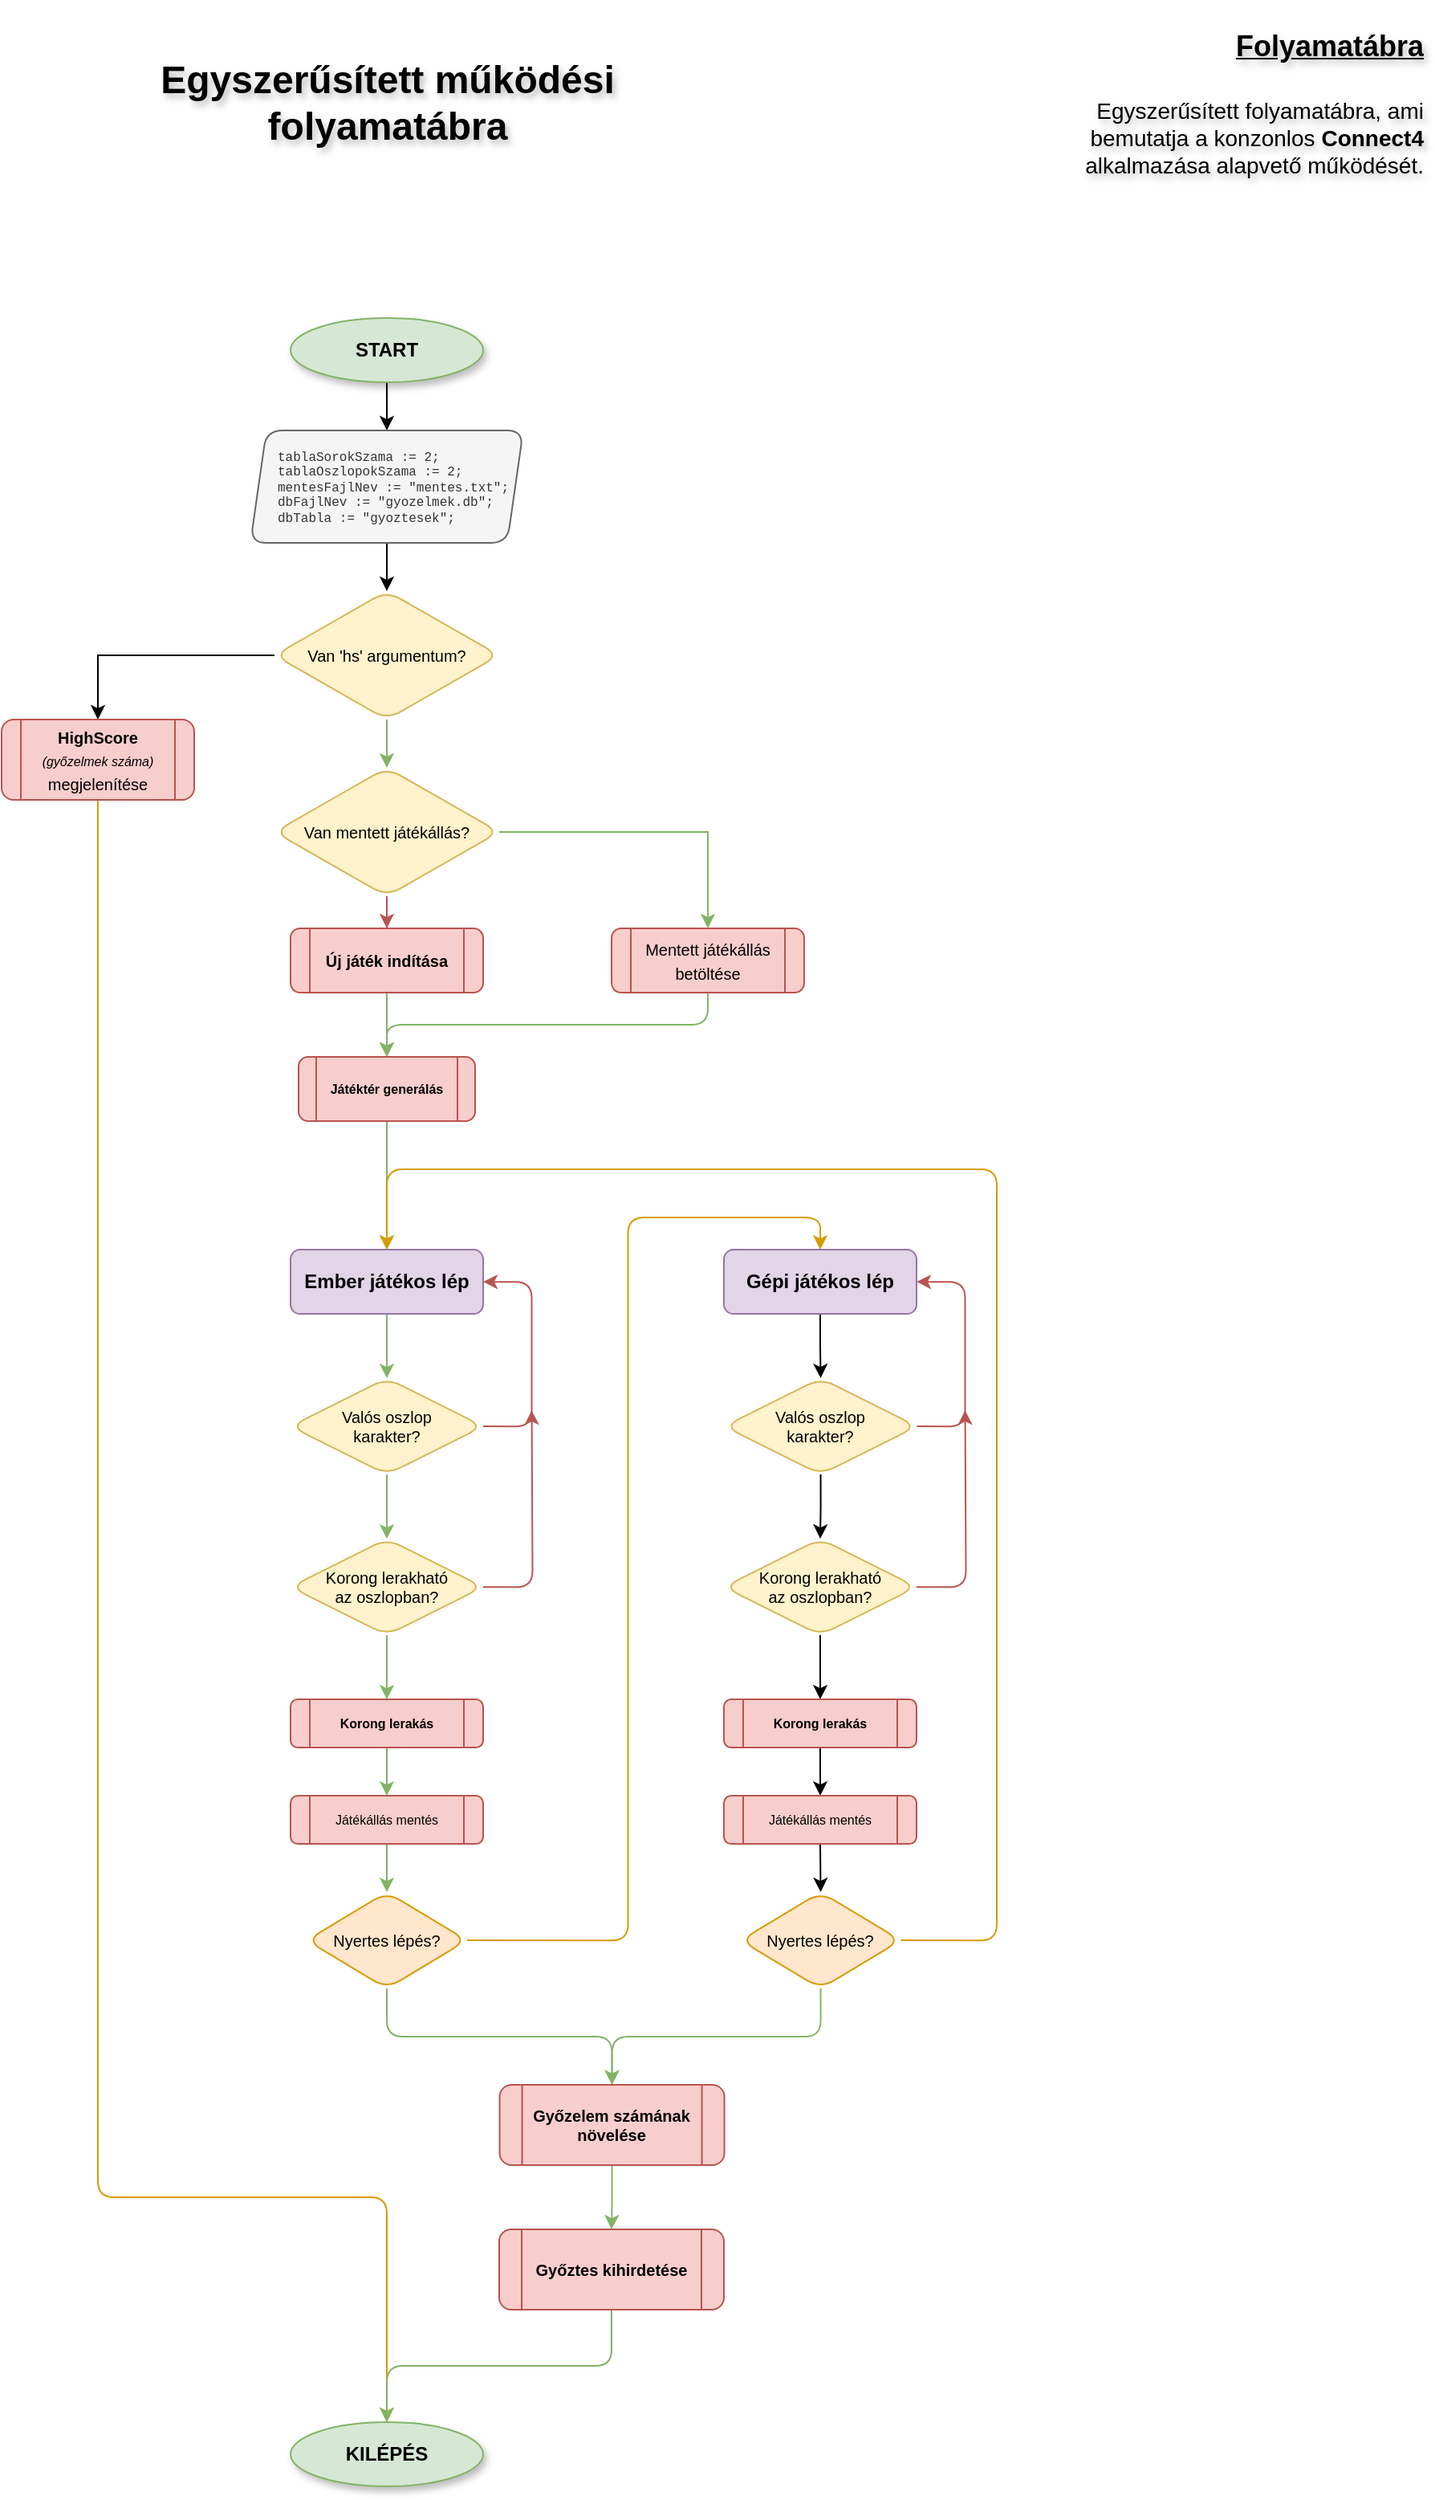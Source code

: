 <mxfile version="24.7.17">
  <diagram id="C5RBs43oDa-KdzZeNtuy" name="Page-1">
    <mxGraphModel dx="2868" dy="3362" grid="1" gridSize="10" guides="1" tooltips="1" connect="1" arrows="1" fold="1" page="1" pageScale="1" pageWidth="1169" pageHeight="1654" math="0" shadow="0">
      <root>
        <mxCell id="WIyWlLk6GJQsqaUBKTNV-0" />
        <mxCell id="WIyWlLk6GJQsqaUBKTNV-1" parent="WIyWlLk6GJQsqaUBKTNV-0" />
        <mxCell id="iQ6aoa5PzEqBOGRMpTkD-6" style="edgeStyle=orthogonalEdgeStyle;rounded=0;orthogonalLoop=1;jettySize=auto;html=1;entryX=0.5;entryY=0;entryDx=0;entryDy=0;" edge="1" parent="WIyWlLk6GJQsqaUBKTNV-1" source="iQ6aoa5PzEqBOGRMpTkD-0" target="iQ6aoa5PzEqBOGRMpTkD-1">
          <mxGeometry relative="1" as="geometry" />
        </mxCell>
        <mxCell id="iQ6aoa5PzEqBOGRMpTkD-0" value="START" style="ellipse;whiteSpace=wrap;html=1;fontStyle=1;fillColor=#d5e8d4;strokeColor=#82b366;shadow=1;" vertex="1" parent="WIyWlLk6GJQsqaUBKTNV-1">
          <mxGeometry x="454" y="-1446" width="120" height="40" as="geometry" />
        </mxCell>
        <mxCell id="iQ6aoa5PzEqBOGRMpTkD-5" style="edgeStyle=orthogonalEdgeStyle;rounded=0;orthogonalLoop=1;jettySize=auto;html=1;entryX=0.5;entryY=0;entryDx=0;entryDy=0;" edge="1" parent="WIyWlLk6GJQsqaUBKTNV-1" source="iQ6aoa5PzEqBOGRMpTkD-1" target="iQ6aoa5PzEqBOGRMpTkD-2">
          <mxGeometry relative="1" as="geometry" />
        </mxCell>
        <mxCell id="iQ6aoa5PzEqBOGRMpTkD-1" value="&lt;pre style=&quot;font-size: 8px; padding-left: 15px;&quot;&gt;&lt;font style=&quot;font-size: 8px;&quot; face=&quot;Courier New&quot;&gt;&lt;font style=&quot;font-size: 8px;&quot;&gt;tablaSorokSzama :&lt;span style=&quot;background-color: initial; font-size: 8px;&quot;&gt;&lt;span style=&quot;font-size: 8px;&quot;&gt;= 2;&lt;br style=&quot;font-size: 8px;&quot;&gt;&lt;/span&gt;&lt;/span&gt;&lt;/font&gt;&lt;span style=&quot;background-color: initial; font-size: 8px;&quot;&gt;tablaOszlopokSzama := 2;&lt;br style=&quot;font-size: 8px;&quot;&gt;&lt;/span&gt;&lt;span style=&quot;background-color: initial; font-size: 8px;&quot;&gt;mentesFajlNev := &quot;mentes.txt&quot;;&lt;br style=&quot;font-size: 8px;&quot;&gt;&lt;/span&gt;&lt;span style=&quot;background-color: initial; font-size: 8px;&quot;&gt;&lt;font style=&quot;font-size: 8px;&quot;&gt;dbFajlNev := &quot;gyozelmek.db&quot;;&lt;/font&gt;&lt;span style=&quot;font-size: 8px;&quot;&gt;&lt;br style=&quot;font-size: 8px;&quot;&gt;&lt;/span&gt;&lt;/span&gt;&lt;span style=&quot;background-color: initial; font-size: 8px;&quot;&gt;dbTabla := &quot;gyoztesek&quot;;&lt;/span&gt;&lt;/font&gt;&lt;/pre&gt;" style="shape=parallelogram;perimeter=parallelogramPerimeter;whiteSpace=wrap;html=1;fixedSize=1;rounded=1;align=left;size=10;fontSize=8;fillColor=#f5f5f5;fontColor=#333333;strokeColor=#666666;" vertex="1" parent="WIyWlLk6GJQsqaUBKTNV-1">
          <mxGeometry x="429" y="-1376" width="170" height="70" as="geometry" />
        </mxCell>
        <mxCell id="iQ6aoa5PzEqBOGRMpTkD-8" style="edgeStyle=orthogonalEdgeStyle;rounded=0;orthogonalLoop=1;jettySize=auto;html=1;entryX=0.5;entryY=0;entryDx=0;entryDy=0;" edge="1" parent="WIyWlLk6GJQsqaUBKTNV-1" source="iQ6aoa5PzEqBOGRMpTkD-2" target="iQ6aoa5PzEqBOGRMpTkD-3">
          <mxGeometry relative="1" as="geometry" />
        </mxCell>
        <mxCell id="iQ6aoa5PzEqBOGRMpTkD-13" value="" style="edgeStyle=orthogonalEdgeStyle;rounded=0;orthogonalLoop=1;jettySize=auto;html=1;fillColor=#d5e8d4;strokeColor=#82b366;" edge="1" parent="WIyWlLk6GJQsqaUBKTNV-1" source="iQ6aoa5PzEqBOGRMpTkD-2" target="iQ6aoa5PzEqBOGRMpTkD-12">
          <mxGeometry relative="1" as="geometry" />
        </mxCell>
        <mxCell id="iQ6aoa5PzEqBOGRMpTkD-2" value="&lt;font style=&quot;font-size: 10px;&quot;&gt;Van &#39;hs&#39; argumentum&lt;span style=&quot;background-color: initial;&quot;&gt;?&lt;/span&gt;&lt;/font&gt;" style="rhombus;whiteSpace=wrap;html=1;rounded=1;fillColor=#fff2cc;strokeColor=#d6b656;" vertex="1" parent="WIyWlLk6GJQsqaUBKTNV-1">
          <mxGeometry x="444" y="-1276" width="140" height="80" as="geometry" />
        </mxCell>
        <mxCell id="iQ6aoa5PzEqBOGRMpTkD-59" style="edgeStyle=orthogonalEdgeStyle;rounded=1;orthogonalLoop=1;jettySize=auto;html=1;exitX=0.5;exitY=1;exitDx=0;exitDy=0;entryX=0.5;entryY=0;entryDx=0;entryDy=0;curved=0;fillColor=#ffe6cc;strokeColor=#d79b00;" edge="1" parent="WIyWlLk6GJQsqaUBKTNV-1" source="iQ6aoa5PzEqBOGRMpTkD-3" target="iQ6aoa5PzEqBOGRMpTkD-54">
          <mxGeometry relative="1" as="geometry">
            <Array as="points">
              <mxPoint x="334" y="-276" />
              <mxPoint x="514" y="-276" />
            </Array>
          </mxGeometry>
        </mxCell>
        <mxCell id="iQ6aoa5PzEqBOGRMpTkD-3" value="&lt;font style=&quot;&quot;&gt;&lt;span style=&quot;font-size: 10px;&quot;&gt;&lt;b&gt;HighScore&lt;/b&gt;&lt;br&gt;&lt;/span&gt;&lt;i style=&quot;&quot;&gt;&lt;font style=&quot;font-size: 8px;&quot;&gt;(győzelmek száma) &lt;/font&gt;&lt;/i&gt;&lt;span style=&quot;font-size: 10px;&quot;&gt;megjelenítése&lt;/span&gt;&lt;/font&gt;" style="shape=process;whiteSpace=wrap;html=1;backgroundOutline=1;rounded=1;fontStyle=0;fillColor=#f8cecc;strokeColor=#b85450;" vertex="1" parent="WIyWlLk6GJQsqaUBKTNV-1">
          <mxGeometry x="274" y="-1196" width="120" height="50" as="geometry" />
        </mxCell>
        <mxCell id="iQ6aoa5PzEqBOGRMpTkD-16" style="edgeStyle=orthogonalEdgeStyle;rounded=0;orthogonalLoop=1;jettySize=auto;html=1;entryX=0.5;entryY=0;entryDx=0;entryDy=0;fillColor=#f8cecc;strokeColor=#b85450;" edge="1" parent="WIyWlLk6GJQsqaUBKTNV-1" source="iQ6aoa5PzEqBOGRMpTkD-12" target="iQ6aoa5PzEqBOGRMpTkD-14">
          <mxGeometry relative="1" as="geometry" />
        </mxCell>
        <mxCell id="iQ6aoa5PzEqBOGRMpTkD-17" style="edgeStyle=orthogonalEdgeStyle;rounded=0;orthogonalLoop=1;jettySize=auto;html=1;entryX=0.5;entryY=0;entryDx=0;entryDy=0;fillColor=#d5e8d4;strokeColor=#82b366;" edge="1" parent="WIyWlLk6GJQsqaUBKTNV-1" source="iQ6aoa5PzEqBOGRMpTkD-12" target="iQ6aoa5PzEqBOGRMpTkD-15">
          <mxGeometry relative="1" as="geometry" />
        </mxCell>
        <mxCell id="iQ6aoa5PzEqBOGRMpTkD-12" value="&lt;font style=&quot;font-size: 10px;&quot;&gt;Van mentett játékállás?&lt;/font&gt;" style="rhombus;whiteSpace=wrap;html=1;rounded=1;fontSize=10;fillColor=#fff2cc;strokeColor=#d6b656;" vertex="1" parent="WIyWlLk6GJQsqaUBKTNV-1">
          <mxGeometry x="444" y="-1166" width="140" height="80" as="geometry" />
        </mxCell>
        <mxCell id="iQ6aoa5PzEqBOGRMpTkD-36" style="edgeStyle=orthogonalEdgeStyle;rounded=0;orthogonalLoop=1;jettySize=auto;html=1;entryX=0.5;entryY=0;entryDx=0;entryDy=0;fillColor=#d5e8d4;strokeColor=#82b366;" edge="1" parent="WIyWlLk6GJQsqaUBKTNV-1" source="iQ6aoa5PzEqBOGRMpTkD-14" target="iQ6aoa5PzEqBOGRMpTkD-25">
          <mxGeometry relative="1" as="geometry" />
        </mxCell>
        <mxCell id="iQ6aoa5PzEqBOGRMpTkD-14" value="&lt;font style=&quot;font-size: 10px;&quot;&gt;&lt;b&gt;Új játék indítása&lt;/b&gt;&lt;/font&gt;" style="shape=process;whiteSpace=wrap;html=1;backgroundOutline=1;rounded=1;glass=0;fillColor=#f8cecc;strokeColor=#b85450;" vertex="1" parent="WIyWlLk6GJQsqaUBKTNV-1">
          <mxGeometry x="454" y="-1066" width="120" height="40" as="geometry" />
        </mxCell>
        <mxCell id="iQ6aoa5PzEqBOGRMpTkD-55" style="edgeStyle=orthogonalEdgeStyle;rounded=1;orthogonalLoop=1;jettySize=auto;html=1;entryX=0.5;entryY=0;entryDx=0;entryDy=0;curved=0;fillColor=#d5e8d4;strokeColor=#82b366;" edge="1" parent="WIyWlLk6GJQsqaUBKTNV-1" source="iQ6aoa5PzEqBOGRMpTkD-15" target="iQ6aoa5PzEqBOGRMpTkD-25">
          <mxGeometry relative="1" as="geometry">
            <Array as="points">
              <mxPoint x="714" y="-1006" />
              <mxPoint x="514" y="-1006" />
            </Array>
          </mxGeometry>
        </mxCell>
        <mxCell id="iQ6aoa5PzEqBOGRMpTkD-15" value="&lt;font style=&quot;font-size: 10px;&quot;&gt;Mentett játékállás betöltése&lt;/font&gt;" style="shape=process;whiteSpace=wrap;html=1;backgroundOutline=1;rounded=1;fontStyle=0;fillColor=#f8cecc;strokeColor=#b85450;" vertex="1" parent="WIyWlLk6GJQsqaUBKTNV-1">
          <mxGeometry x="654" y="-1066" width="120" height="40" as="geometry" />
        </mxCell>
        <mxCell id="iQ6aoa5PzEqBOGRMpTkD-38" style="edgeStyle=orthogonalEdgeStyle;rounded=0;orthogonalLoop=1;jettySize=auto;html=1;entryX=0.5;entryY=0;entryDx=0;entryDy=0;fillColor=#d5e8d4;strokeColor=#82b366;" edge="1" parent="WIyWlLk6GJQsqaUBKTNV-1" source="iQ6aoa5PzEqBOGRMpTkD-18" target="iQ6aoa5PzEqBOGRMpTkD-20">
          <mxGeometry relative="1" as="geometry" />
        </mxCell>
        <mxCell id="iQ6aoa5PzEqBOGRMpTkD-18" value="Ember játékos lép" style="rounded=1;whiteSpace=wrap;html=1;fontSize=12;fontStyle=1;fillColor=#e1d5e7;strokeColor=#9673a6;" vertex="1" parent="WIyWlLk6GJQsqaUBKTNV-1">
          <mxGeometry x="454" y="-865.94" width="120" height="40" as="geometry" />
        </mxCell>
        <mxCell id="iQ6aoa5PzEqBOGRMpTkD-39" style="edgeStyle=orthogonalEdgeStyle;rounded=0;orthogonalLoop=1;jettySize=auto;html=1;entryX=0.5;entryY=0;entryDx=0;entryDy=0;fillColor=#d5e8d4;strokeColor=#82b366;" edge="1" parent="WIyWlLk6GJQsqaUBKTNV-1" source="iQ6aoa5PzEqBOGRMpTkD-20" target="iQ6aoa5PzEqBOGRMpTkD-21">
          <mxGeometry relative="1" as="geometry" />
        </mxCell>
        <mxCell id="iQ6aoa5PzEqBOGRMpTkD-68" style="edgeStyle=orthogonalEdgeStyle;rounded=1;orthogonalLoop=1;jettySize=auto;html=1;exitX=1;exitY=0.5;exitDx=0;exitDy=0;entryX=1;entryY=0.5;entryDx=0;entryDy=0;curved=0;fillColor=#f8cecc;strokeColor=#b85450;" edge="1" parent="WIyWlLk6GJQsqaUBKTNV-1" source="iQ6aoa5PzEqBOGRMpTkD-20" target="iQ6aoa5PzEqBOGRMpTkD-18">
          <mxGeometry relative="1" as="geometry">
            <Array as="points">
              <mxPoint x="604.27" y="-755.94" />
              <mxPoint x="604.27" y="-845.94" />
            </Array>
          </mxGeometry>
        </mxCell>
        <mxCell id="iQ6aoa5PzEqBOGRMpTkD-20" value="&lt;font style=&quot;font-size: 10px;&quot;&gt;Valós oszlop&lt;br style=&quot;font-size: 10px;&quot;&gt;karakter?&lt;/font&gt;" style="rhombus;whiteSpace=wrap;html=1;rounded=1;fontSize=10;fillColor=#fff2cc;strokeColor=#d6b656;" vertex="1" parent="WIyWlLk6GJQsqaUBKTNV-1">
          <mxGeometry x="454" y="-785.94" width="120" height="60" as="geometry" />
        </mxCell>
        <mxCell id="iQ6aoa5PzEqBOGRMpTkD-40" style="edgeStyle=orthogonalEdgeStyle;rounded=0;orthogonalLoop=1;jettySize=auto;html=1;entryX=0.5;entryY=0;entryDx=0;entryDy=0;fillColor=#d5e8d4;strokeColor=#82b366;" edge="1" parent="WIyWlLk6GJQsqaUBKTNV-1" source="iQ6aoa5PzEqBOGRMpTkD-21" target="iQ6aoa5PzEqBOGRMpTkD-26">
          <mxGeometry relative="1" as="geometry" />
        </mxCell>
        <mxCell id="iQ6aoa5PzEqBOGRMpTkD-62" style="edgeStyle=orthogonalEdgeStyle;rounded=1;orthogonalLoop=1;jettySize=auto;html=1;curved=0;fillColor=#f8cecc;strokeColor=#b85450;" edge="1" parent="WIyWlLk6GJQsqaUBKTNV-1" source="iQ6aoa5PzEqBOGRMpTkD-21">
          <mxGeometry relative="1" as="geometry">
            <mxPoint x="604.27" y="-765.94" as="targetPoint" />
          </mxGeometry>
        </mxCell>
        <mxCell id="iQ6aoa5PzEqBOGRMpTkD-21" value="&lt;font style=&quot;font-size: 10px;&quot;&gt;Korong lerakható&lt;br style=&quot;font-size: 10px;&quot;&gt;az oszlopban?&lt;/font&gt;" style="rhombus;whiteSpace=wrap;html=1;rounded=1;labelPadding=0;direction=east;autosize=0;fontSize=10;fillColor=#fff2cc;strokeColor=#d6b656;" vertex="1" parent="WIyWlLk6GJQsqaUBKTNV-1">
          <mxGeometry x="454" y="-685.94" width="120" height="60" as="geometry" />
        </mxCell>
        <mxCell id="iQ6aoa5PzEqBOGRMpTkD-37" style="edgeStyle=orthogonalEdgeStyle;rounded=0;orthogonalLoop=1;jettySize=auto;html=1;entryX=0.5;entryY=0;entryDx=0;entryDy=0;fillColor=#d5e8d4;strokeColor=#82b366;" edge="1" parent="WIyWlLk6GJQsqaUBKTNV-1" source="iQ6aoa5PzEqBOGRMpTkD-25" target="iQ6aoa5PzEqBOGRMpTkD-18">
          <mxGeometry relative="1" as="geometry" />
        </mxCell>
        <mxCell id="iQ6aoa5PzEqBOGRMpTkD-25" value="&lt;font style=&quot;font-size: 8px;&quot;&gt;&lt;b style=&quot;font-size: 8px;&quot;&gt;Játéktér generálás&lt;/b&gt;&lt;/font&gt;" style="shape=process;whiteSpace=wrap;html=1;backgroundOutline=1;rounded=1;glass=0;fontSize=8;fillColor=#f8cecc;strokeColor=#b85450;" vertex="1" parent="WIyWlLk6GJQsqaUBKTNV-1">
          <mxGeometry x="459" y="-986" width="110" height="40" as="geometry" />
        </mxCell>
        <mxCell id="iQ6aoa5PzEqBOGRMpTkD-41" style="edgeStyle=orthogonalEdgeStyle;rounded=0;orthogonalLoop=1;jettySize=auto;html=1;entryX=0.5;entryY=0;entryDx=0;entryDy=0;fillColor=#d5e8d4;strokeColor=#82b366;" edge="1" parent="WIyWlLk6GJQsqaUBKTNV-1" source="iQ6aoa5PzEqBOGRMpTkD-26" target="iQ6aoa5PzEqBOGRMpTkD-28">
          <mxGeometry relative="1" as="geometry" />
        </mxCell>
        <mxCell id="iQ6aoa5PzEqBOGRMpTkD-26" value="Korong lerakás" style="shape=process;whiteSpace=wrap;html=1;backgroundOutline=1;fontSize=8;rounded=1;fontStyle=1;fillColor=#f8cecc;strokeColor=#b85450;" vertex="1" parent="WIyWlLk6GJQsqaUBKTNV-1">
          <mxGeometry x="454" y="-585.94" width="120" height="30" as="geometry" />
        </mxCell>
        <mxCell id="iQ6aoa5PzEqBOGRMpTkD-51" style="edgeStyle=orthogonalEdgeStyle;rounded=1;orthogonalLoop=1;jettySize=auto;html=1;exitX=0.5;exitY=1;exitDx=0;exitDy=0;entryX=0.5;entryY=0;entryDx=0;entryDy=0;curved=0;fillColor=#d5e8d4;strokeColor=#82b366;" edge="1" parent="WIyWlLk6GJQsqaUBKTNV-1" source="iQ6aoa5PzEqBOGRMpTkD-27" target="iQ6aoa5PzEqBOGRMpTkD-48">
          <mxGeometry relative="1" as="geometry" />
        </mxCell>
        <mxCell id="iQ6aoa5PzEqBOGRMpTkD-70" style="edgeStyle=orthogonalEdgeStyle;rounded=1;orthogonalLoop=1;jettySize=auto;html=1;exitX=1;exitY=0.5;exitDx=0;exitDy=0;entryX=0.5;entryY=0;entryDx=0;entryDy=0;curved=0;strokeColor=#d79b00;fillColor=#ffe6cc;" edge="1" parent="WIyWlLk6GJQsqaUBKTNV-1" source="iQ6aoa5PzEqBOGRMpTkD-27" target="iQ6aoa5PzEqBOGRMpTkD-29">
          <mxGeometry relative="1" as="geometry">
            <Array as="points">
              <mxPoint x="664.27" y="-435.94" />
              <mxPoint x="664.27" y="-885.94" />
              <mxPoint x="784.27" y="-885.94" />
            </Array>
          </mxGeometry>
        </mxCell>
        <mxCell id="iQ6aoa5PzEqBOGRMpTkD-27" value="Nyertes lépés?" style="rhombus;whiteSpace=wrap;html=1;rounded=1;fontSize=10;fillColor=#ffe6cc;strokeColor=#d79b00;" vertex="1" parent="WIyWlLk6GJQsqaUBKTNV-1">
          <mxGeometry x="464" y="-465.94" width="100" height="60" as="geometry" />
        </mxCell>
        <mxCell id="iQ6aoa5PzEqBOGRMpTkD-42" style="edgeStyle=orthogonalEdgeStyle;rounded=0;orthogonalLoop=1;jettySize=auto;html=1;exitX=0.5;exitY=1;exitDx=0;exitDy=0;entryX=0.5;entryY=0;entryDx=0;entryDy=0;fillColor=#d5e8d4;strokeColor=#82b366;" edge="1" parent="WIyWlLk6GJQsqaUBKTNV-1" source="iQ6aoa5PzEqBOGRMpTkD-28" target="iQ6aoa5PzEqBOGRMpTkD-27">
          <mxGeometry relative="1" as="geometry" />
        </mxCell>
        <mxCell id="iQ6aoa5PzEqBOGRMpTkD-28" value="Játékállás mentés" style="shape=process;whiteSpace=wrap;html=1;backgroundOutline=1;fontSize=8;rounded=1;fontStyle=0;fillColor=#f8cecc;strokeColor=#b85450;" vertex="1" parent="WIyWlLk6GJQsqaUBKTNV-1">
          <mxGeometry x="454" y="-525.94" width="120" height="30" as="geometry" />
        </mxCell>
        <mxCell id="iQ6aoa5PzEqBOGRMpTkD-43" style="edgeStyle=orthogonalEdgeStyle;rounded=0;orthogonalLoop=1;jettySize=auto;html=1;exitX=0.5;exitY=1;exitDx=0;exitDy=0;entryX=0.5;entryY=0;entryDx=0;entryDy=0;" edge="1" parent="WIyWlLk6GJQsqaUBKTNV-1" source="iQ6aoa5PzEqBOGRMpTkD-29" target="iQ6aoa5PzEqBOGRMpTkD-30">
          <mxGeometry relative="1" as="geometry" />
        </mxCell>
        <mxCell id="iQ6aoa5PzEqBOGRMpTkD-29" value="Gépi játékos lép" style="rounded=1;whiteSpace=wrap;html=1;fontSize=12;fontStyle=1;fillColor=#e1d5e7;strokeColor=#9673a6;" vertex="1" parent="WIyWlLk6GJQsqaUBKTNV-1">
          <mxGeometry x="724" y="-865.94" width="120" height="40" as="geometry" />
        </mxCell>
        <mxCell id="iQ6aoa5PzEqBOGRMpTkD-44" style="edgeStyle=orthogonalEdgeStyle;rounded=0;orthogonalLoop=1;jettySize=auto;html=1;exitX=0.5;exitY=1;exitDx=0;exitDy=0;entryX=0.5;entryY=0;entryDx=0;entryDy=0;" edge="1" parent="WIyWlLk6GJQsqaUBKTNV-1" source="iQ6aoa5PzEqBOGRMpTkD-30" target="iQ6aoa5PzEqBOGRMpTkD-31">
          <mxGeometry relative="1" as="geometry" />
        </mxCell>
        <mxCell id="iQ6aoa5PzEqBOGRMpTkD-30" value="&lt;font style=&quot;font-size: 10px;&quot;&gt;Valós oszlop&lt;br style=&quot;font-size: 10px;&quot;&gt;karakter?&lt;/font&gt;" style="rhombus;whiteSpace=wrap;html=1;rounded=1;fontSize=10;fillColor=#fff2cc;strokeColor=#d6b656;" vertex="1" parent="WIyWlLk6GJQsqaUBKTNV-1">
          <mxGeometry x="724.27" y="-785.94" width="120" height="60" as="geometry" />
        </mxCell>
        <mxCell id="iQ6aoa5PzEqBOGRMpTkD-45" style="edgeStyle=orthogonalEdgeStyle;rounded=0;orthogonalLoop=1;jettySize=auto;html=1;exitX=0.5;exitY=1;exitDx=0;exitDy=0;entryX=0.5;entryY=0;entryDx=0;entryDy=0;" edge="1" parent="WIyWlLk6GJQsqaUBKTNV-1" source="iQ6aoa5PzEqBOGRMpTkD-31" target="iQ6aoa5PzEqBOGRMpTkD-32">
          <mxGeometry relative="1" as="geometry" />
        </mxCell>
        <mxCell id="iQ6aoa5PzEqBOGRMpTkD-64" style="edgeStyle=orthogonalEdgeStyle;rounded=1;orthogonalLoop=1;jettySize=auto;html=1;curved=0;fillColor=#f8cecc;strokeColor=#b85450;" edge="1" parent="WIyWlLk6GJQsqaUBKTNV-1" source="iQ6aoa5PzEqBOGRMpTkD-31">
          <mxGeometry relative="1" as="geometry">
            <mxPoint x="874.27" y="-765.94" as="targetPoint" />
          </mxGeometry>
        </mxCell>
        <mxCell id="iQ6aoa5PzEqBOGRMpTkD-31" value="&lt;font style=&quot;font-size: 10px;&quot;&gt;Korong lerakható&lt;br style=&quot;font-size: 10px;&quot;&gt;az oszlopban?&lt;/font&gt;" style="rhombus;whiteSpace=wrap;html=1;rounded=1;labelPadding=0;direction=east;autosize=0;fontSize=10;fillColor=#fff2cc;strokeColor=#d6b656;" vertex="1" parent="WIyWlLk6GJQsqaUBKTNV-1">
          <mxGeometry x="724" y="-685.94" width="120" height="60" as="geometry" />
        </mxCell>
        <mxCell id="iQ6aoa5PzEqBOGRMpTkD-46" style="edgeStyle=orthogonalEdgeStyle;rounded=0;orthogonalLoop=1;jettySize=auto;html=1;exitX=0.5;exitY=1;exitDx=0;exitDy=0;entryX=0.5;entryY=0;entryDx=0;entryDy=0;" edge="1" parent="WIyWlLk6GJQsqaUBKTNV-1" source="iQ6aoa5PzEqBOGRMpTkD-32" target="iQ6aoa5PzEqBOGRMpTkD-34">
          <mxGeometry relative="1" as="geometry" />
        </mxCell>
        <mxCell id="iQ6aoa5PzEqBOGRMpTkD-32" value="Korong lerakás" style="shape=process;whiteSpace=wrap;html=1;backgroundOutline=1;fontSize=8;rounded=1;fontStyle=1;fillColor=#f8cecc;strokeColor=#b85450;" vertex="1" parent="WIyWlLk6GJQsqaUBKTNV-1">
          <mxGeometry x="724" y="-585.94" width="120" height="30" as="geometry" />
        </mxCell>
        <mxCell id="iQ6aoa5PzEqBOGRMpTkD-66" style="edgeStyle=orthogonalEdgeStyle;rounded=1;orthogonalLoop=1;jettySize=auto;html=1;exitX=0.5;exitY=1;exitDx=0;exitDy=0;entryX=0.5;entryY=0;entryDx=0;entryDy=0;curved=0;fillColor=#d5e8d4;strokeColor=#82b366;" edge="1" parent="WIyWlLk6GJQsqaUBKTNV-1" source="iQ6aoa5PzEqBOGRMpTkD-33" target="iQ6aoa5PzEqBOGRMpTkD-48">
          <mxGeometry relative="1" as="geometry" />
        </mxCell>
        <mxCell id="iQ6aoa5PzEqBOGRMpTkD-71" style="edgeStyle=orthogonalEdgeStyle;rounded=1;orthogonalLoop=1;jettySize=auto;html=1;exitX=1;exitY=0.5;exitDx=0;exitDy=0;entryX=0.5;entryY=0;entryDx=0;entryDy=0;curved=0;strokeColor=#d79b00;fillColor=#ffe6cc;" edge="1" parent="WIyWlLk6GJQsqaUBKTNV-1" source="iQ6aoa5PzEqBOGRMpTkD-33" target="iQ6aoa5PzEqBOGRMpTkD-18">
          <mxGeometry relative="1" as="geometry">
            <Array as="points">
              <mxPoint x="894" y="-436" />
              <mxPoint x="894" y="-916" />
              <mxPoint x="514" y="-916" />
            </Array>
          </mxGeometry>
        </mxCell>
        <mxCell id="iQ6aoa5PzEqBOGRMpTkD-33" value="Nyertes lépés?" style="rhombus;whiteSpace=wrap;html=1;rounded=1;fontSize=10;fillColor=#ffe6cc;strokeColor=#d79b00;" vertex="1" parent="WIyWlLk6GJQsqaUBKTNV-1">
          <mxGeometry x="734.27" y="-465.94" width="100" height="60" as="geometry" />
        </mxCell>
        <mxCell id="iQ6aoa5PzEqBOGRMpTkD-47" style="edgeStyle=orthogonalEdgeStyle;rounded=0;orthogonalLoop=1;jettySize=auto;html=1;exitX=0.5;exitY=1;exitDx=0;exitDy=0;entryX=0.5;entryY=0;entryDx=0;entryDy=0;" edge="1" parent="WIyWlLk6GJQsqaUBKTNV-1" source="iQ6aoa5PzEqBOGRMpTkD-34" target="iQ6aoa5PzEqBOGRMpTkD-33">
          <mxGeometry relative="1" as="geometry" />
        </mxCell>
        <mxCell id="iQ6aoa5PzEqBOGRMpTkD-34" value="Játékállás mentés" style="shape=process;whiteSpace=wrap;html=1;backgroundOutline=1;fontSize=8;rounded=1;fontStyle=0;fillColor=#f8cecc;strokeColor=#b85450;" vertex="1" parent="WIyWlLk6GJQsqaUBKTNV-1">
          <mxGeometry x="724" y="-525.94" width="120" height="30" as="geometry" />
        </mxCell>
        <mxCell id="iQ6aoa5PzEqBOGRMpTkD-53" style="edgeStyle=orthogonalEdgeStyle;rounded=0;orthogonalLoop=1;jettySize=auto;html=1;exitX=0.5;exitY=1;exitDx=0;exitDy=0;fillColor=#d5e8d4;strokeColor=#82b366;" edge="1" parent="WIyWlLk6GJQsqaUBKTNV-1" source="iQ6aoa5PzEqBOGRMpTkD-48" target="iQ6aoa5PzEqBOGRMpTkD-52">
          <mxGeometry relative="1" as="geometry" />
        </mxCell>
        <mxCell id="iQ6aoa5PzEqBOGRMpTkD-48" value="Győzelem számának növelése" style="shape=process;whiteSpace=wrap;html=1;backgroundOutline=1;fontSize=10;rounded=1;fontStyle=1;fillColor=#f8cecc;strokeColor=#b85450;" vertex="1" parent="WIyWlLk6GJQsqaUBKTNV-1">
          <mxGeometry x="584.27" y="-346" width="140" height="50" as="geometry" />
        </mxCell>
        <mxCell id="iQ6aoa5PzEqBOGRMpTkD-72" style="edgeStyle=orthogonalEdgeStyle;rounded=1;orthogonalLoop=1;jettySize=auto;html=1;exitX=0.5;exitY=1;exitDx=0;exitDy=0;entryX=0.5;entryY=0;entryDx=0;entryDy=0;curved=0;fillColor=#d5e8d4;strokeColor=#82b366;" edge="1" parent="WIyWlLk6GJQsqaUBKTNV-1" source="iQ6aoa5PzEqBOGRMpTkD-52" target="iQ6aoa5PzEqBOGRMpTkD-54">
          <mxGeometry relative="1" as="geometry" />
        </mxCell>
        <mxCell id="iQ6aoa5PzEqBOGRMpTkD-52" value="Győztes kihirdetése" style="shape=process;whiteSpace=wrap;html=1;backgroundOutline=1;fontSize=10;rounded=1;fontStyle=1;fillColor=#f8cecc;strokeColor=#b85450;" vertex="1" parent="WIyWlLk6GJQsqaUBKTNV-1">
          <mxGeometry x="584" y="-256" width="140" height="50" as="geometry" />
        </mxCell>
        <mxCell id="iQ6aoa5PzEqBOGRMpTkD-54" value="KILÉPÉS" style="ellipse;whiteSpace=wrap;html=1;fontStyle=1;fillColor=#d5e8d4;strokeColor=#82b366;shadow=1;" vertex="1" parent="WIyWlLk6GJQsqaUBKTNV-1">
          <mxGeometry x="454" y="-136" width="120" height="40" as="geometry" />
        </mxCell>
        <mxCell id="iQ6aoa5PzEqBOGRMpTkD-67" style="edgeStyle=orthogonalEdgeStyle;rounded=1;orthogonalLoop=1;jettySize=auto;html=1;exitX=1;exitY=0.5;exitDx=0;exitDy=0;entryX=1;entryY=0.5;entryDx=0;entryDy=0;curved=0;fillColor=#f8cecc;strokeColor=#b85450;" edge="1" parent="WIyWlLk6GJQsqaUBKTNV-1" source="iQ6aoa5PzEqBOGRMpTkD-30" target="iQ6aoa5PzEqBOGRMpTkD-29">
          <mxGeometry relative="1" as="geometry">
            <Array as="points">
              <mxPoint x="874.27" y="-755.94" />
              <mxPoint x="874.27" y="-845.94" />
            </Array>
          </mxGeometry>
        </mxCell>
        <mxCell id="iQ6aoa5PzEqBOGRMpTkD-73" value="Egyszerűsített működési folyamatábra" style="text;html=1;align=center;verticalAlign=middle;whiteSpace=wrap;rounded=0;fillColor=none;labelBorderColor=none;textShadow=1;fontSize=24;fontStyle=1" vertex="1" parent="WIyWlLk6GJQsqaUBKTNV-1">
          <mxGeometry x="363.5" y="-1640" width="301" height="120" as="geometry" />
        </mxCell>
        <mxCell id="iQ6aoa5PzEqBOGRMpTkD-74" value="&lt;h1 style=&quot;margin-top: 0px;&quot;&gt;&lt;font style=&quot;&quot; size=&quot;1&quot;&gt;&lt;u style=&quot;font-size: 18px;&quot;&gt;Folyamatábra&lt;/u&gt;&lt;/font&gt;&lt;/h1&gt;&lt;div style=&quot;font-size: 14px;&quot;&gt;Egyszerűsített folyamatábra, ami bemutatja a konzonlos &lt;b&gt;Connect4 &lt;/b&gt;alkalmazása alapvető működését.&lt;/div&gt;" style="text;html=1;whiteSpace=wrap;overflow=hidden;rounded=1;textShadow=1;fontSize=14;labelBorderColor=none;spacingLeft=0;spacingRight=0;spacing=0;strokeColor=none;shadow=1;glass=0;labelPadding=0;shadowOffsetX=2;shadowOffsetY=3;autosize=0;noLabel=0;fillColor=none;align=right;" vertex="1" parent="WIyWlLk6GJQsqaUBKTNV-1">
          <mxGeometry x="940" y="-1640" width="220" height="112" as="geometry" />
        </mxCell>
      </root>
    </mxGraphModel>
  </diagram>
</mxfile>

